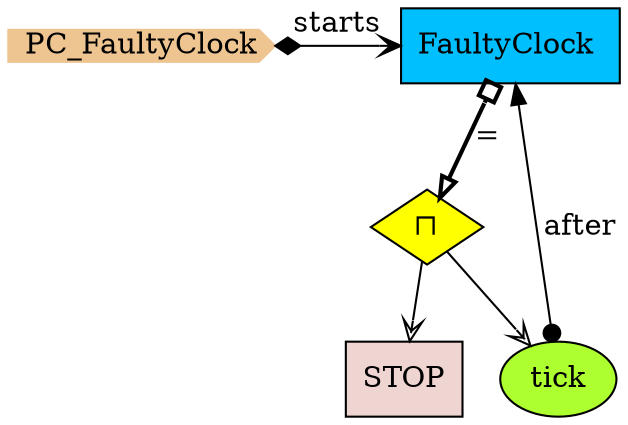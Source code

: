 digraph {
StartN_ [shape = cds,color=burlywood2,style=filled,height=.2,width=.2, label =PC_FaultyClock];
STOP [shape=box,fillcolor=mistyrose2,style = filled,label="STOP"];
OpFaultyClock [shape=diamond,fillcolor=yellow,style = filled,label="⊓"];
FaultyClock [shape=box,fillcolor=deepskyblue,style = filled,label="FaultyClock "];
tick [shape=ellipse,fillcolor=greenyellow,style = filled,label="tick"];

{rank=min;StartN_,FaultyClock}

tick->FaultyClock[arrowtail=dot,dir=both,label="after"];
OpFaultyClock->STOP[arrowhead="vee",fillcolor=white];
OpFaultyClock->tick[arrowhead="vee",fillcolor=white];
StartN_->FaultyClock[arrowhead="open",arrowtail=diamond,dir=both,label="starts"];
FaultyClock->OpFaultyClock[arrowhead="onormal",dir=both,arrowtail=obox,penwidth=2,label="="];
}